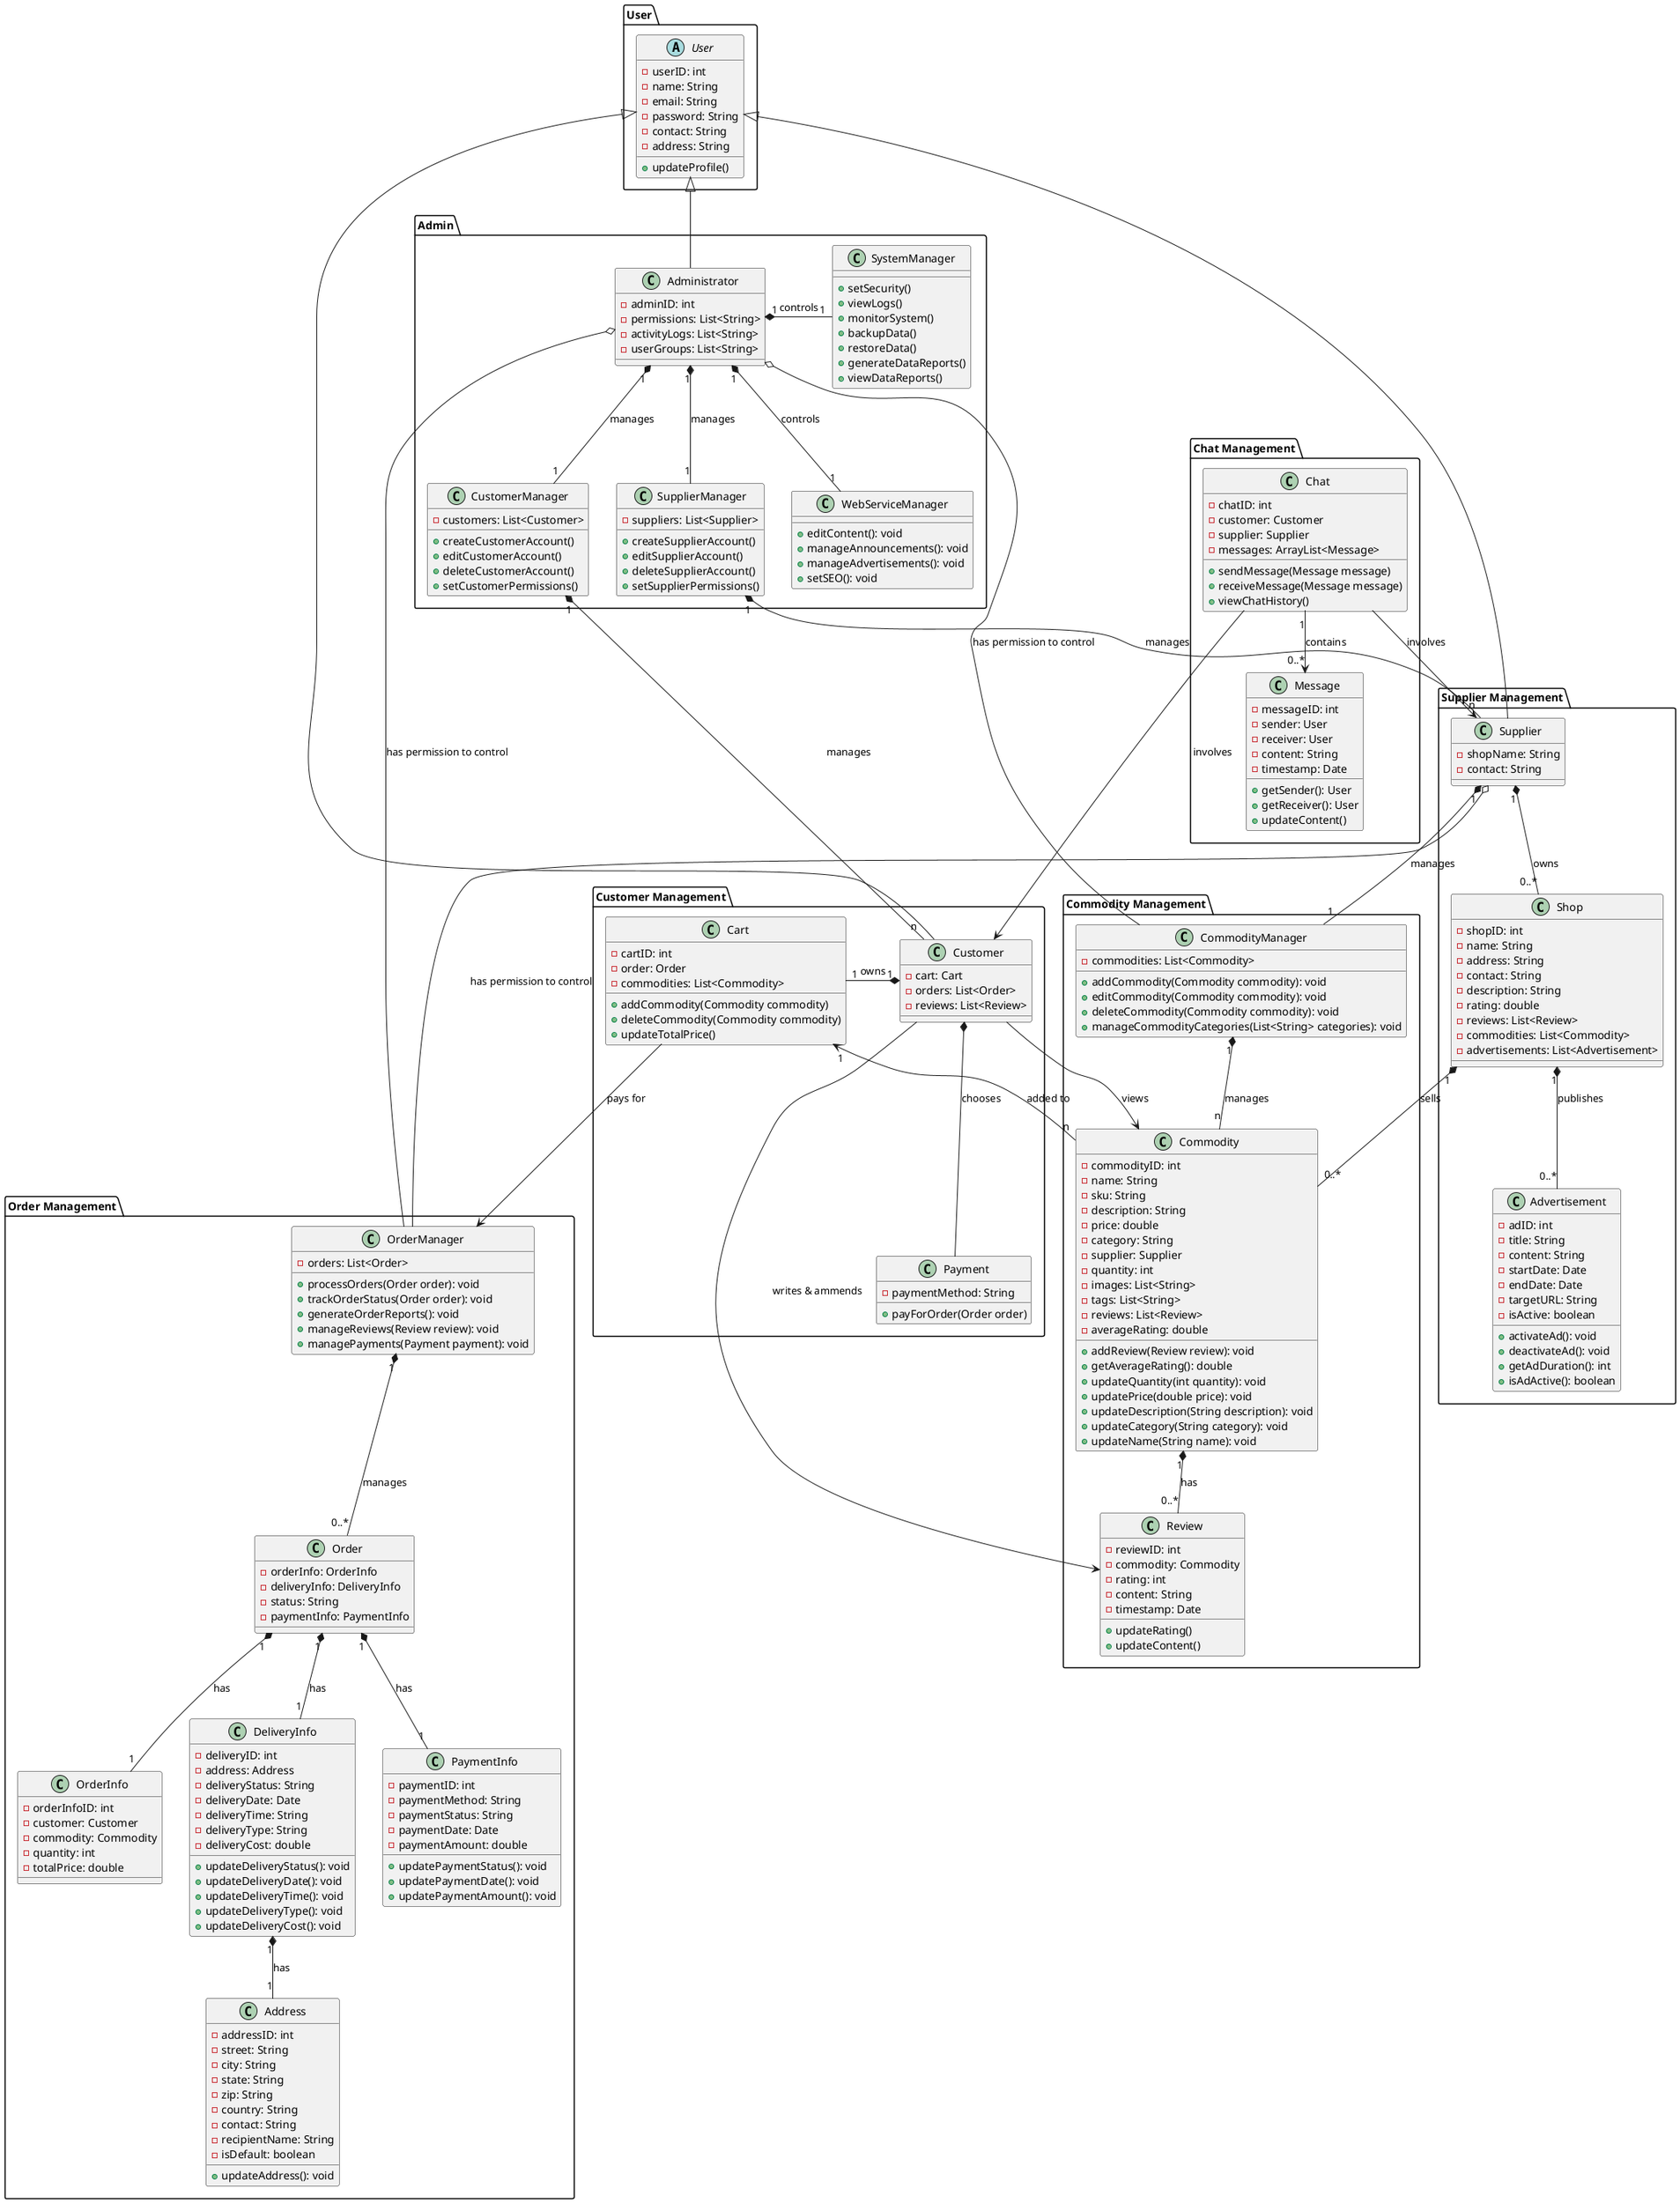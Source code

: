@startuml

package "User" {
    abstract class User {
        -userID: int
        -name: String
        -email: String
        -password: String
        -contact: String
        -address: String
        +updateProfile()
    }
}

package "Admin" {
    class Administrator extends User.User {
        -adminID: int
        -permissions: List<String>
        -activityLogs: List<String>
        -userGroups: List<String>
    }

    class CustomerManager {
        -customers: List<Customer>
        +createCustomerAccount()
        +editCustomerAccount()
        +deleteCustomerAccount()
        +setCustomerPermissions()
    }
    
    class SupplierManager {
        -suppliers: List<Supplier>
        +createSupplierAccount()
        +editSupplierAccount()
        +deleteSupplierAccount()
        +setSupplierPermissions()
    }
    
    class WebServiceManager {
        +editContent(): void
        +manageAnnouncements(): void
        +manageAdvertisements(): void
        +setSEO(): void
    }
    
    class SystemManager {
        +setSecurity()
        +viewLogs()
        +monitorSystem()
        +backupData()
        +restoreData()
        +generateDataReports()
        +viewDataReports()
    }

    Administrator "1" *- "1" SystemManager : controls
    Administrator "1" *-- "1" SupplierManager : manages
    Administrator "1" *-- "1"  WebServiceManager : controls
    Administrator "1" *-- "1" CustomerManager : manages
}

package "Commodity Management" {  
    class CommodityManager {
        -commodities: List<Commodity>

        +addCommodity(Commodity commodity): void
        +editCommodity(Commodity commodity): void
        +deleteCommodity(Commodity commodity): void
        +manageCommodityCategories(List<String> categories): void
    }

    class Commodity {
        -commodityID: int
        -name: String
        -sku: String
        -description: String
        -price: double
        -category: String
        -supplier: Supplier
        -quantity: int
        -images: List<String>
        -tags: List<String>
        -reviews: List<Review>
        -averageRating: double
    
        +addReview(Review review): void
        +getAverageRating(): double
        +updateQuantity(int quantity): void
        +updatePrice(double price): void
        +updateDescription(String description): void
        +updateCategory(String category): void
        +updateName(String name): void
    }


    class Review {
        -reviewID: int
        -commodity: Commodity
        -rating: int
        -content: String
        -timestamp: Date

        +updateRating()
        +updateContent()
    }

    Administrator o-- CommodityManager : has permission to control

    CommodityManager "1" *-- "n" Commodity : manages
    Commodity "1" *-- "0..*" Review : has
}

package "Supplier Management" {
    class Supplier extends User.User {
        -shopName: String
        -contact: String
    }

    class Shop {
        -shopID: int
        -name: String
        -address: String
        -contact: String
        -description: String
        -rating: double
        -reviews: List<Review>
        -commodities: List<Commodity>
        -advertisements: List<Advertisement>
    }

    class Advertisement {
        -adID: int
        -title: String
        -content: String
        -startDate: Date
        -endDate: Date
        -targetURL: String
        -isActive: boolean
    
        +activateAd(): void
        +deactivateAd(): void
        +getAdDuration(): int
        +isAdActive(): boolean
    }

    Shop "1" *-- "0..*" Commodity : sells
    Shop "1" *-- "0..*" Advertisement : publishes

    Supplier "1" *-- "1" CommodityManager : manages
    Supplier "1" *-- "0..*" Shop : owns

    SupplierManager "1" *-- "n" Supplier : manages
}

package "Order Management" {
    class OrderManager {
        -orders: List<Order>
        +processOrders(Order order): void
        +trackOrderStatus(Order order): void
        +generateOrderReports(): void
        +manageReviews(Review review): void
        +managePayments(Payment payment): void
    }

    class Order {
        -orderInfo: OrderInfo
        -deliveryInfo: DeliveryInfo
        -status: String
        -paymentInfo: PaymentInfo
    }
    
    class OrderInfo {
        -orderInfoID: int
        -customer: Customer
        -commodity: Commodity
        -quantity: int
        -totalPrice: double
    }
    
    class DeliveryInfo {
        -deliveryID: int
        -address: Address
        -deliveryStatus: String
        -deliveryDate: Date
        -deliveryTime: String
        -deliveryType: String
        -deliveryCost: double
    
        +updateDeliveryStatus(): void
        +updateDeliveryDate(): void
        +updateDeliveryTime(): void
        +updateDeliveryType(): void
        +updateDeliveryCost(): void
    }

    class PaymentInfo {
        -paymentID: int
        -paymentMethod: String
        -paymentStatus: String
        -paymentDate: Date
        -paymentAmount: double
    
        +updatePaymentStatus(): void
        +updatePaymentDate(): void
        +updatePaymentAmount(): void
    }

    class Address {
        -addressID: int
        -street: String
        -city: String
        -state: String
        -zip: String
        -country: String
        -contact: String
        -recipientName: String
        -isDefault: boolean

        +updateAddress(): void
    }

    Order "1" *-- "1" OrderInfo : has
    Order "1" *-- "1" DeliveryInfo : has
    Order "1" *-- "1" PaymentInfo : has
    DeliveryInfo "1" *-- "1" Address : has
    OrderManager "1" *-- "0..*" Order : manages
    Administrator o-- OrderManager : has permission to control
    Supplier o-- OrderManager : has permission to control
}

package "Customer Management" {
    class Customer extends User.User {
        -cart: Cart
        -orders: List<Order>
        -reviews: List<Review>
    }

    class Cart {
        -cartID: int
        -order: Order
        -commodities: List<Commodity>

        +addCommodity(Commodity commodity)
        +deleteCommodity(Commodity commodity)
        +updateTotalPrice()
    }

    class Payment {
        -paymentMethod: String
        +payForOrder(Order order)
    }

    Customer --> Review : writes & ammends
    Customer --> Commodity : views
    Customer "1" *- "1" Cart : owns
    CustomerManager "1" *-- "n" Customer : manages

    Commodity "n" --> "1" Cart : added to
    Cart  --> OrderManager : pays for

    Customer *-- Payment : chooses
}

package "Chat Management" {
    class Message {
        -messageID: int
        -sender: User
        -receiver: User
        -content: String
        -timestamp: Date

        +getSender(): User
        +getReceiver(): User
        +updateContent()
    }

    class Chat {
        -chatID: int
        -customer: Customer
        -supplier: Supplier
        -messages: ArrayList<Message>

        +sendMessage(Message message)
        +receiveMessage(Message message)
        +viewChatHistory()
    }

    Chat "1" --> "0..*" Message : contains
    Chat --> Customer : involves
    Chat --> Supplier : involves
}


@enduml